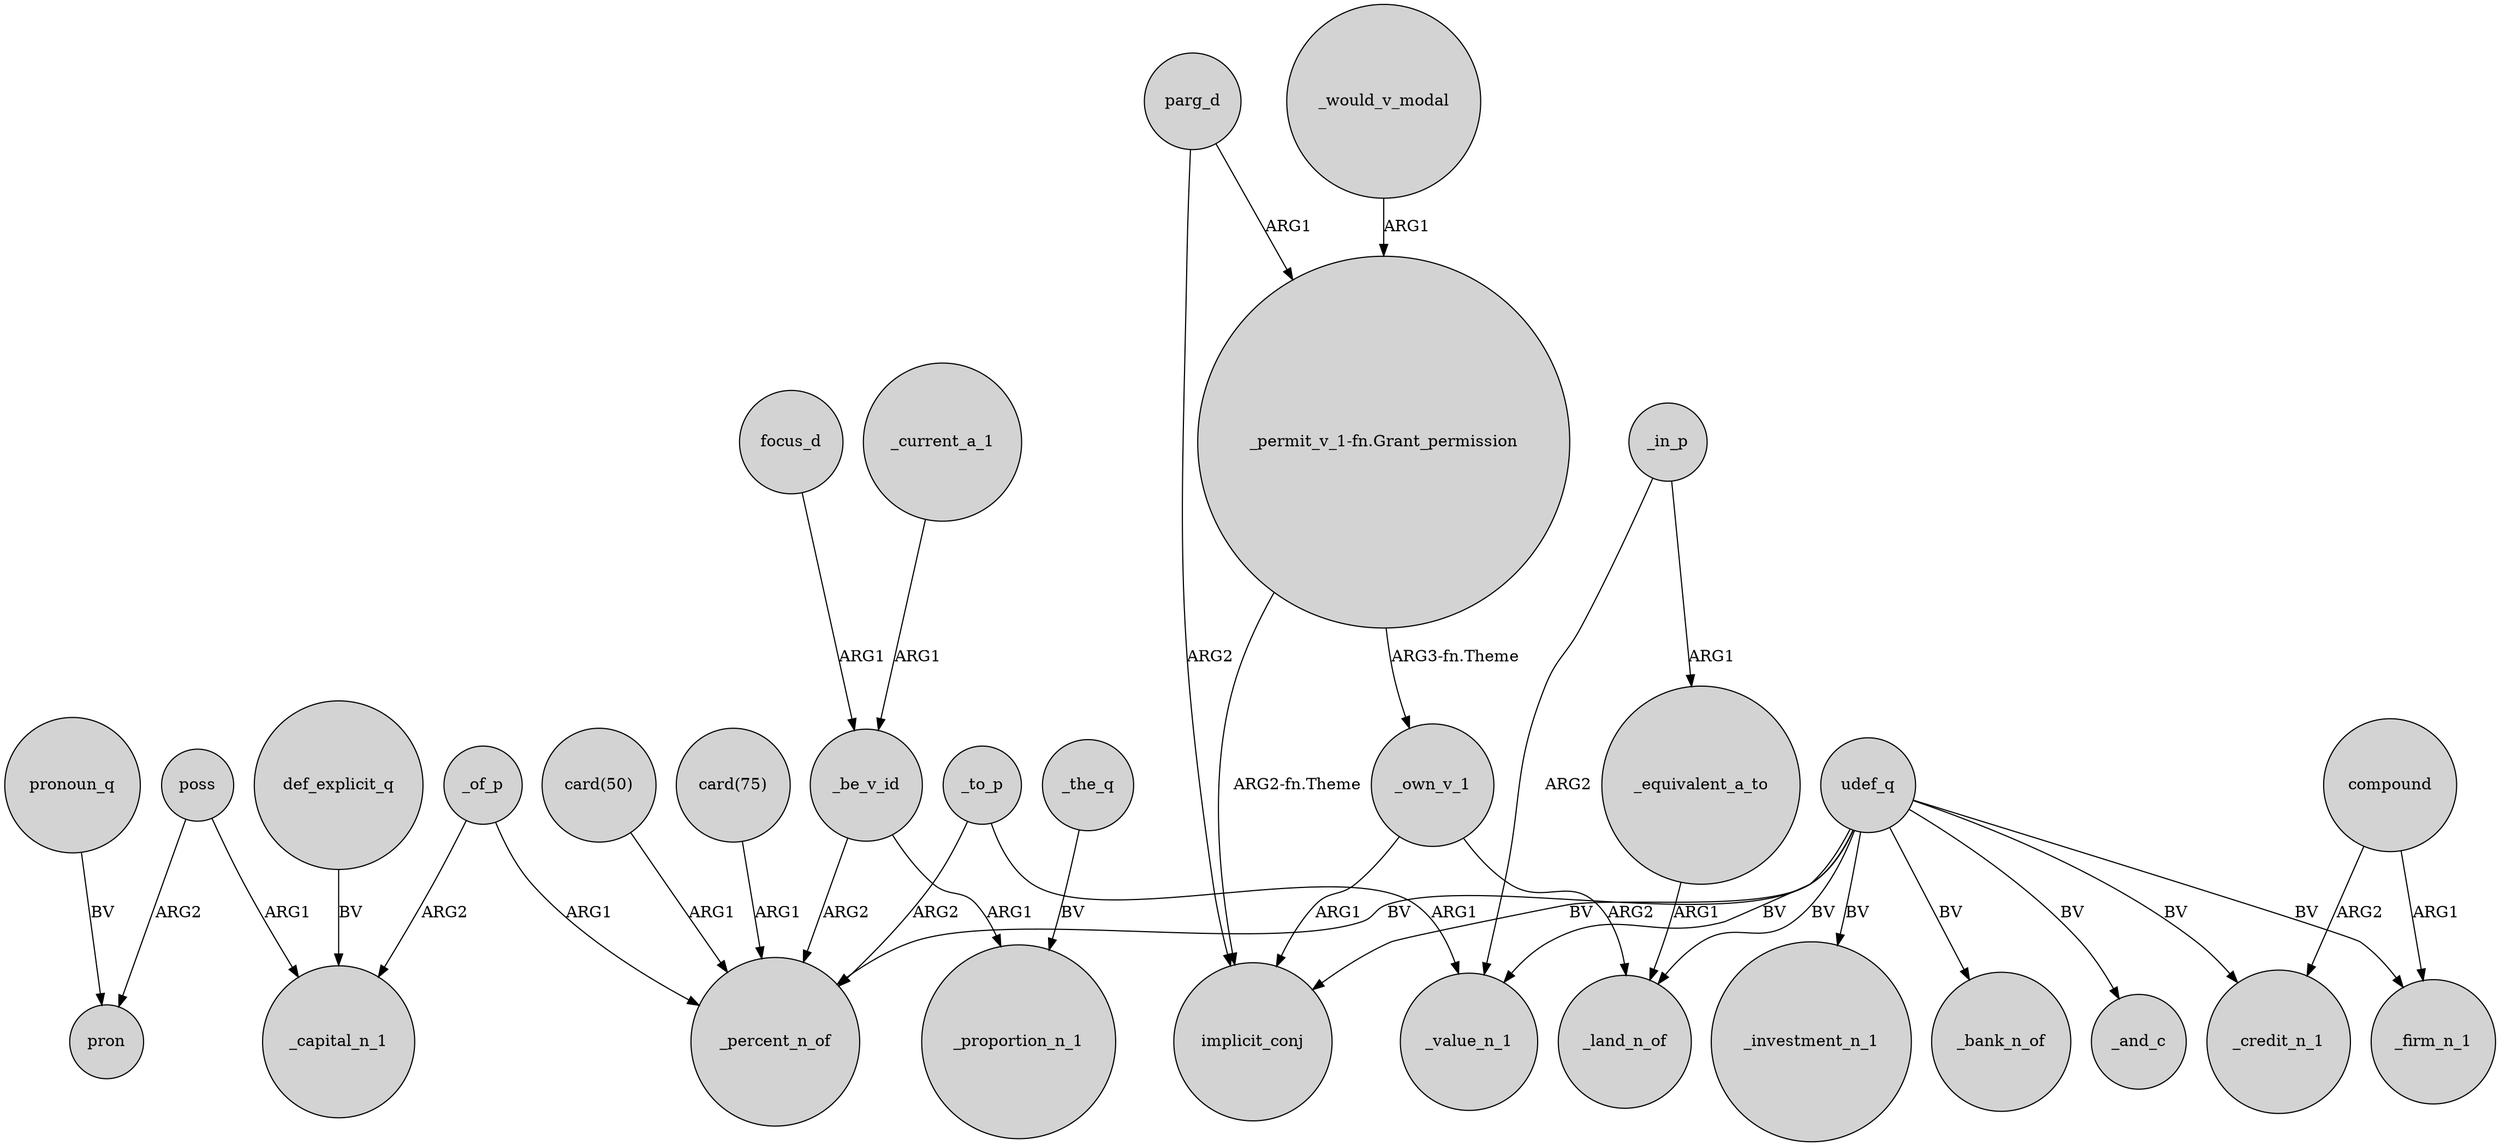 digraph {
	node [shape=circle style=filled]
	def_explicit_q -> _capital_n_1 [label=BV]
	parg_d -> implicit_conj [label=ARG2]
	_be_v_id -> _percent_n_of [label=ARG2]
	_be_v_id -> _proportion_n_1 [label=ARG1]
	"_permit_v_1-fn.Grant_permission" -> implicit_conj [label="ARG2-fn.Theme"]
	poss -> pron [label=ARG2]
	udef_q -> _credit_n_1 [label=BV]
	_the_q -> _proportion_n_1 [label=BV]
	compound -> _credit_n_1 [label=ARG2]
	_in_p -> _value_n_1 [label=ARG2]
	udef_q -> _firm_n_1 [label=BV]
	_equivalent_a_to -> _land_n_of [label=ARG1]
	_to_p -> _value_n_1 [label=ARG1]
	_own_v_1 -> _land_n_of [label=ARG2]
	udef_q -> _land_n_of [label=BV]
	udef_q -> implicit_conj [label=BV]
	_current_a_1 -> _be_v_id [label=ARG1]
	_of_p -> _percent_n_of [label=ARG1]
	pronoun_q -> pron [label=BV]
	"card(50)" -> _percent_n_of [label=ARG1]
	focus_d -> _be_v_id [label=ARG1]
	_own_v_1 -> implicit_conj [label=ARG1]
	"_permit_v_1-fn.Grant_permission" -> _own_v_1 [label="ARG3-fn.Theme"]
	compound -> _firm_n_1 [label=ARG1]
	_would_v_modal -> "_permit_v_1-fn.Grant_permission" [label=ARG1]
	_to_p -> _percent_n_of [label=ARG2]
	udef_q -> _investment_n_1 [label=BV]
	udef_q -> _value_n_1 [label=BV]
	udef_q -> _bank_n_of [label=BV]
	udef_q -> _percent_n_of [label=BV]
	poss -> _capital_n_1 [label=ARG1]
	parg_d -> "_permit_v_1-fn.Grant_permission" [label=ARG1]
	udef_q -> _and_c [label=BV]
	"card(75)" -> _percent_n_of [label=ARG1]
	_of_p -> _capital_n_1 [label=ARG2]
	_in_p -> _equivalent_a_to [label=ARG1]
}
